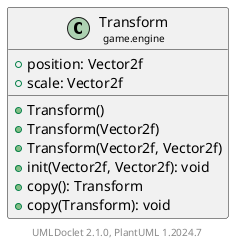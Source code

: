 @startuml
    set namespaceSeparator none
    hide empty fields
    hide empty methods

    class "<size:14>Transform\n<size:10>game.engine" as game.engine.Transform [[Transform.html]] {
        +position: Vector2f
        +scale: Vector2f
        +Transform()
        +Transform(Vector2f)
        +Transform(Vector2f, Vector2f)
        +init(Vector2f, Vector2f): void
        +copy(): Transform
        +copy(Transform): void
    }

    center footer UMLDoclet 2.1.0, PlantUML %version()
@enduml
